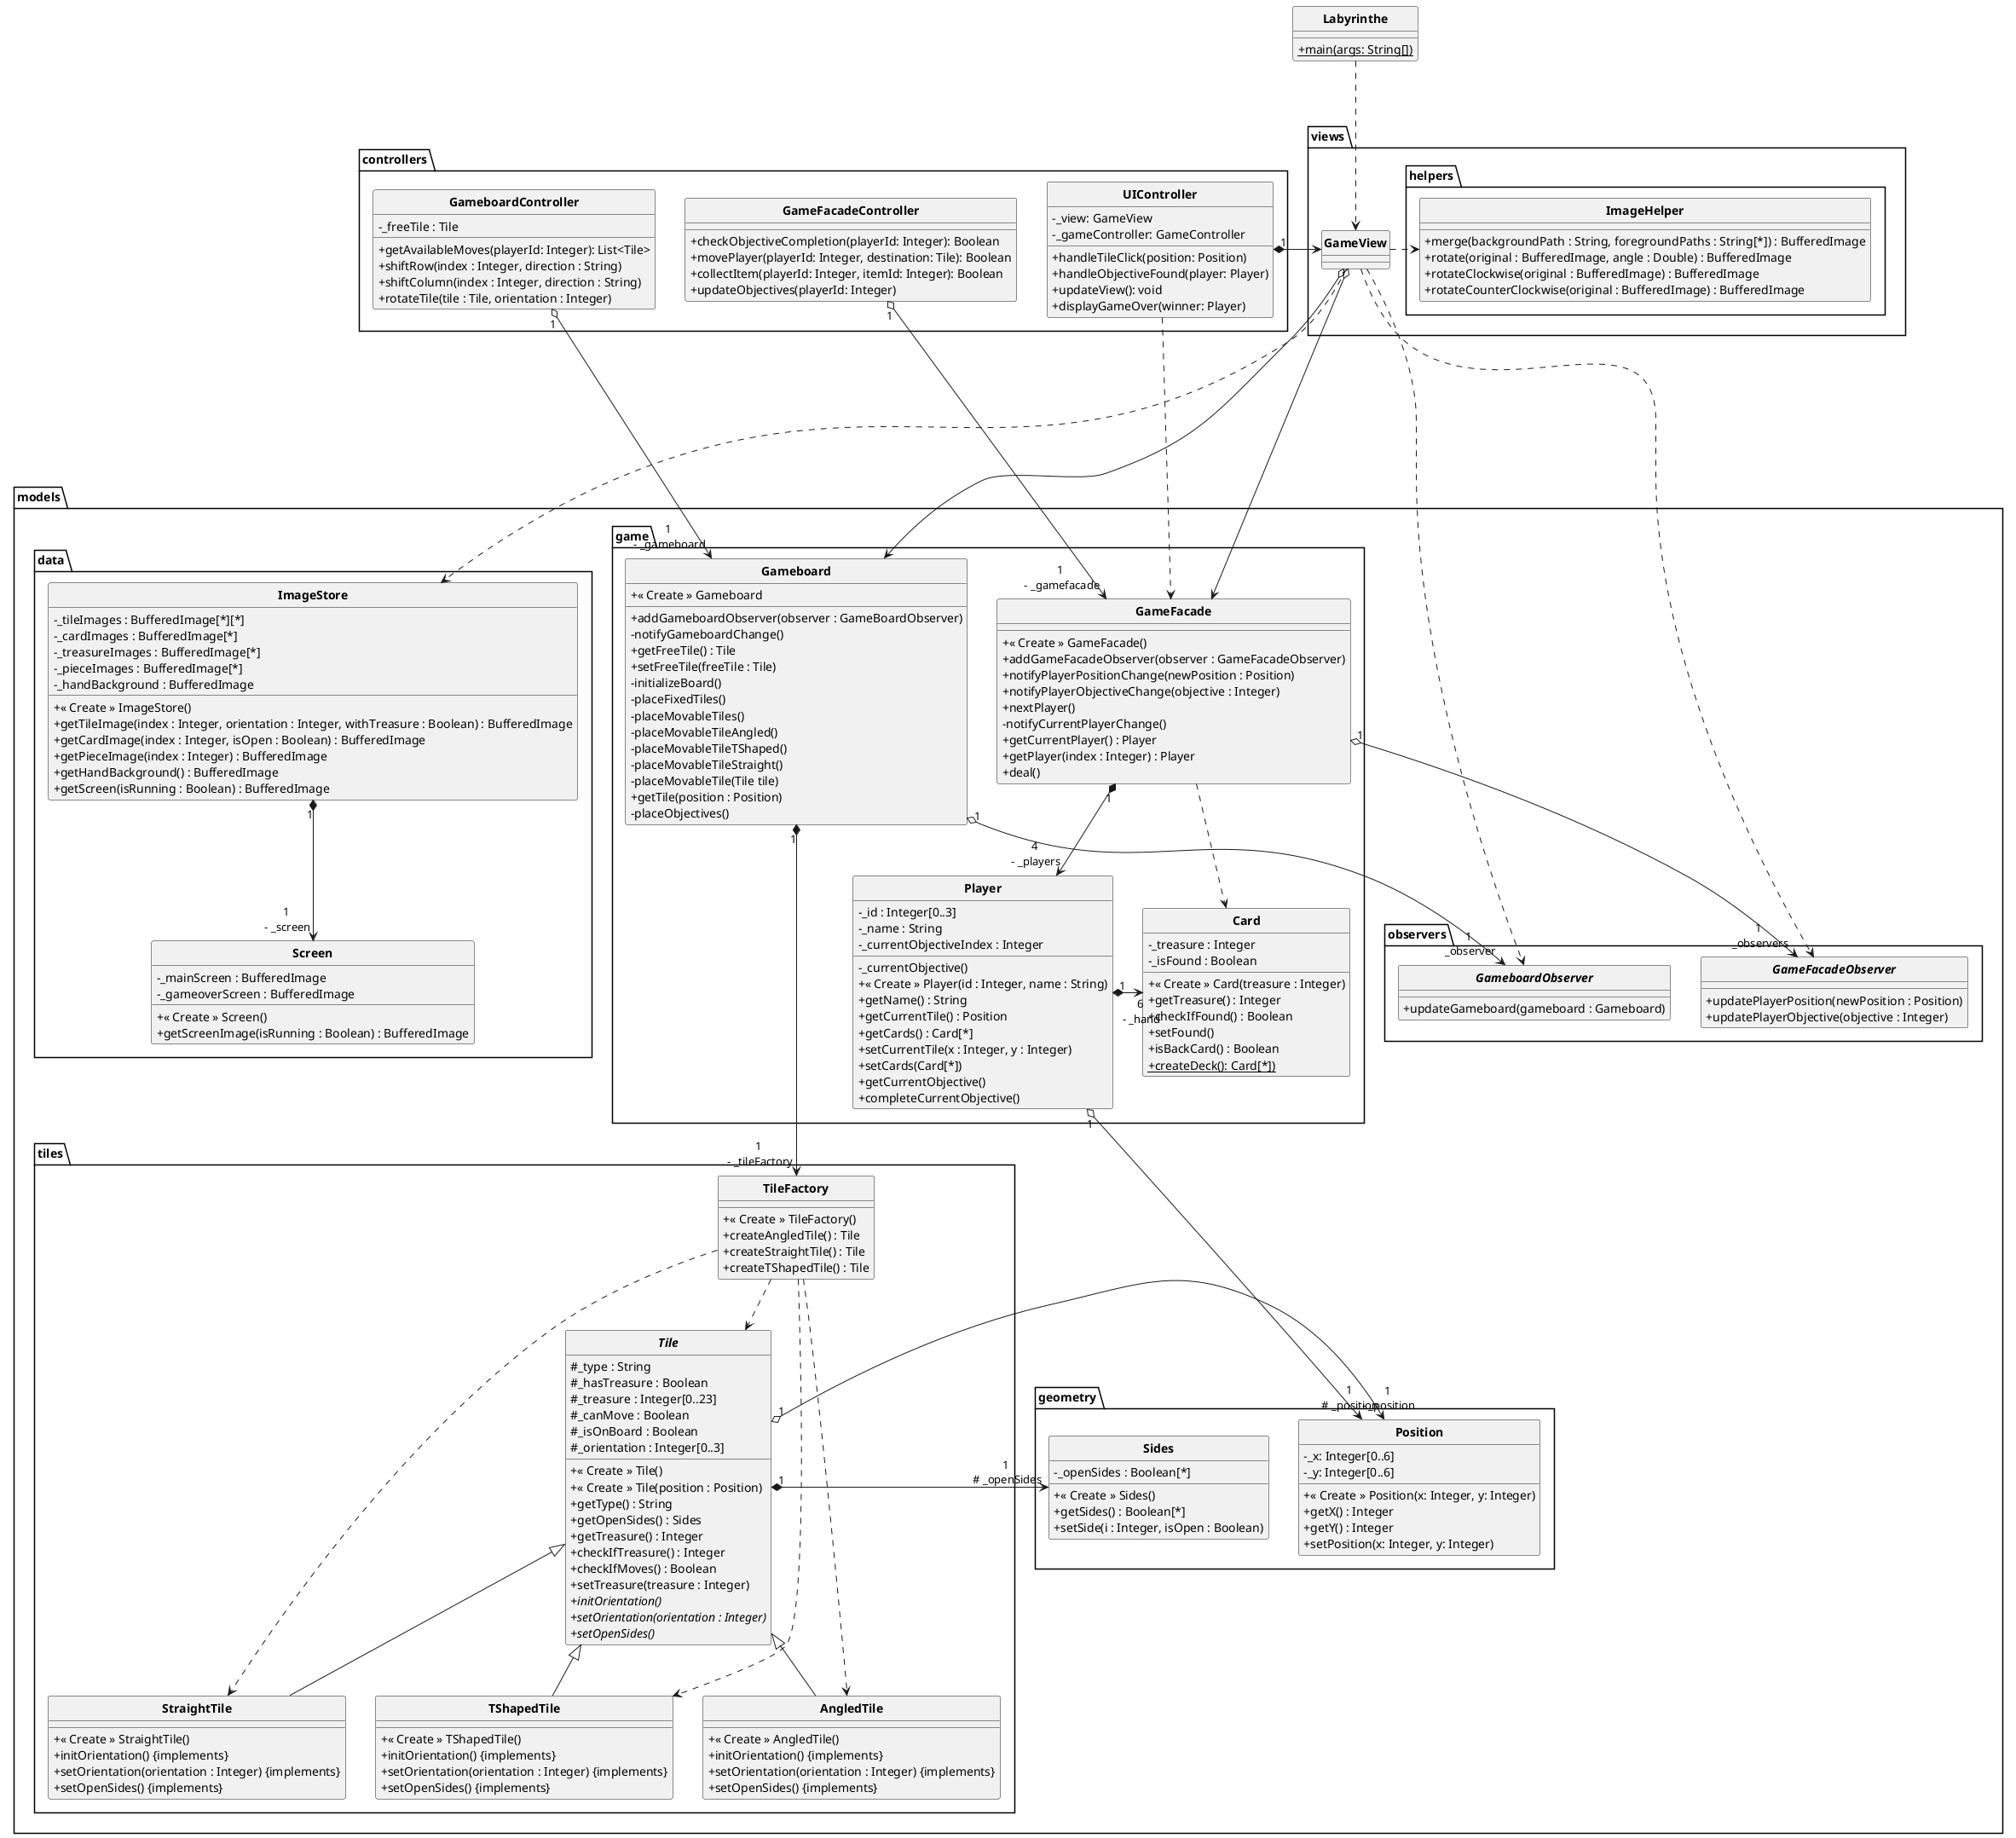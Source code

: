 @startuml Labyrinthe

skinparam style strictuml
skinparam classAttributeIconSize 0
skinparam classFontStyle Bold
hide enum methods

class Labyrinthe
{
    + {static} main(args: String[])
}

package views
{
	package helpers {
		'classe fournie :
		class ImageHelper {
			+ merge(backgroundPath : String, foregroundPaths : String[*]) : BufferedImage
			+ rotate(original : BufferedImage, angle : Double) : BufferedImage
			+ rotateClockwise(original : BufferedImage) : BufferedImage
			+ rotateCounterClockwise(original : BufferedImage) : BufferedImage
		}
	}

	class GameView {}

}

package controllers
{

   class GameboardController {
       + getAvailableMoves(playerId: Integer): List<Tile>
       - _freeTile : Tile
       + shiftRow(index : Integer, direction : String)
       + shiftColumn(index : Integer, direction : String)
       + rotateTile(tile : Tile, orientation : Integer)
   }
   class GameFacadeController {
       + checkObjectiveCompletion(playerId: Integer): Boolean
       + movePlayer(playerId: Integer, destination: Tile): Boolean
       + collectItem(playerId: Integer, itemId: Integer): Boolean
       + updateObjectives(playerId: Integer)
   }

   class UIController {
       - _view: GameView
       - _gameController: GameController

       + handleTileClick(position: Position)
       + handleObjectiveFound(player: Player)
       + updateView(): void
       + displayGameOver(winner: Player)
   }
}

package models
{
    package observers {
        interface GameFacadeObserver {
            + updatePlayerPosition(newPosition : Position)
            + updatePlayerObjective(objective : Integer)
        }

        interface GameboardObserver {
            + updateGameboard(gameboard : Gameboard)
        }
    }

	package tiles {
		class TileFactory {
			+ « Create » TileFactory()
			+ createAngledTile() : Tile
			+ createStraightTile() : Tile
			+ createTShapedTile() : Tile
		}

		abstract class Tile {
			# _type : String
			# _hasTreasure : Boolean
			# _treasure : Integer[0..23]
			# _canMove : Boolean
			# _isOnBoard : Boolean
			# _orientation : Integer[0..3]
			+ « Create » Tile()
			+ « Create » Tile(position : Position)
			+ getType() : String
			'récupérer les voies de passage :
			+ getOpenSides() : Sides
			+ getTreasure() : Integer
			+ checkIfTreasure() : Integer
			+ checkIfMoves() : Boolean
			+ setTreasure(treasure : Integer)
			+ {abstract} initOrientation()
			+ {abstract} setOrientation(orientation : Integer)
			+ {abstract} setOpenSides()
		}
		class AngledTile extends Tile {
			+ « Create » AngledTile()
			+ initOrientation() {implements}
			+ setOrientation(orientation : Integer) {implements}
			+ setOpenSides() {implements}
		}
		class StraightTile extends Tile {
			+ « Create » StraightTile()
			+ initOrientation() {implements}
			+ setOrientation(orientation : Integer) {implements}
			+ setOpenSides() {implements}
		}
		class TShapedTile extends Tile {
			+ « Create » TShapedTile()
			+ initOrientation() {implements}
			+ setOrientation(orientation : Integer) {implements}
			+ setOpenSides() {implements}
		}
	}

	package geometry {
		class Sides {
			- _openSides : Boolean[*]
			+ « Create » Sides()
			+ getSides() : Boolean[*]
			+ setSide(i : Integer, isOpen : Boolean)
		}

		class Position {
			- _x: Integer[0..6]
			- _y: Integer[0..6]
			+ « Create » Position(x: Integer, y: Integer)
			+ getX() : Integer
			+ getY() : Integer
			+ setPosition(x: Integer, y: Integer)
		}
	}

	package game {


		class GameFacade {
            + « Create » GameFacade()
            'On instancie les cartes et on fait l'attribution ici
            + addGameFacadeObserver(observer : GameFacadeObserver)
            + notifyPlayerPositionChange(newPosition : Position)
            + notifyPlayerObjectiveChange(objective : Integer)
            + nextPlayer()
            - notifyCurrentPlayerChange()
            + getCurrentPlayer() : Player
            + getPlayer(index : Integer) : Player
            + deal()
		}

		class Gameboard {
            + « Create » Gameboard
			+ addGameboardObserver(observer : GameBoardObserver)
			- notifyGameboardChange()
			+ getFreeTile() : Tile
			+ setFreeTile(freeTile : Tile)
			- initializeBoard()
			- placeFixedTiles()
			- placeMovableTiles()
			- placeMovableTileAngled()
			- placeMovableTileTShaped()
			- placeMovableTileStraight()
			- placeMovableTile(Tile tile)
			'Et pour la tuile libre ? (-1, -1)
            + getTile(position : Position)
            - placeObjectives()
		}
		'class Hallway {}

		class Card {
		    - _treasure : Integer
		    ' si l'objectif est rempli
			- _isFound : Boolean
			' génération du trésor aléatoire, dans la limite des trésors encore disponibles
			+ « Create » Card(treasure : Integer)
			+ getTreasure() : Integer
			+ checkIfFound() : Boolean
			' Un trésor trouvé ne peut pas être re-caché, on ne peut donc pas remettre isFound à false :
			+ setFound()
			+ isBackCard() : Boolean
            + {static} createDeck(): Card[*])
		}

		class Player {
			- _id : Integer[0..3]
			- _name : String
			- _currentObjectiveIndex : Integer
			- _currentObjective()
			+ « Create » Player(id : Integer, name : String)
			+ getName() : String
			+ getCurrentTile() : Position
			+ getCards() : Card[*]
			+ setCurrentTile(x : Integer, y : Integer)
			+ setCards(Card[*])
			+ getCurrentObjective()
			+ completeCurrentObjective()
		}
    }

    package data {
		class ImageStore {
			'pour chaque tuile, ses positions :
			- _tileImages : BufferedImage[*][*]
			 'recto et verso de la carte, sans dessin :
			- _cardImages : BufferedImage[*]
			'à superposer avec les tuiles et les cartes :
			- _treasureImages : BufferedImage[*]
			'4 pions de couleurs différentes :
			- _pieceImages : BufferedImage[*]
			'zone joueur :
			- _handBackground : BufferedImage
			+ « Create » ImageStore()
			+ getTileImage(index : Integer, orientation : Integer, withTreasure : Boolean) : BufferedImage
			+ getCardImage(index : Integer, isOpen : Boolean) : BufferedImage
			+ getPieceImage(index : Integer) : BufferedImage
			+ getHandBackground() : BufferedImage
			+ getScreen(isRunning : Boolean) : BufferedImage
		}

		class Screen {
			- _mainScreen : BufferedImage
			- _gameoverScreen : BufferedImage
			+ « Create » Screen()
			'si le jeu est toujours en cours, retourner l'écran principal :
			+ getScreenImage(isRunning : Boolean) : BufferedImage
		}
	}
}

Labyrinthe ...> GameView
GameView o--> GameFacade
GameView o--> Gameboard
GameView ..> GameboardObserver
GameView ..> GameFacadeObserver
GameFacadeController "1" o--> "1\n - _gamefacade" GameFacade
GameboardController "1" o--> "1\n - _gameboard" Gameboard
'Gameboard "1" *--> "6\n _hallways" Hallway
Gameboard "1" *---> "1\n - _tileFactory" TileFactory
Player "1" *-> "6\n - _hand" Card
Player "1" o--> "1\n - _position" Position
GameFacade "1" *--> "4\n - _players" Player
GameFacade ..> Card
ImageStore "1" *--> "1\n - _screen" Screen
Tile "1" o-> "1\n # _position" Position
Tile "1" *-> "1\n # _openSides" Sides
TileFactory ..> AngledTile
TileFactory ..> StraightTile
TileFactory ..> TShapedTile
TileFactory ..> Tile
GameFacade "1" o--> "1\n _observers" GameFacadeObserver
Gameboard "1" o--> "1\n _observer" GameboardObserver
'GameboardController "1" *--> "1\n _GameFacade" GameFacade
'CollectorObjectiveController "1" *--> "1\n _GameFacade" GameFacade
UIController ..> GameFacade
UIController "1" *-> GameView
GameView .> ImageHelper
GameView .....> ImageStore
@enduml
